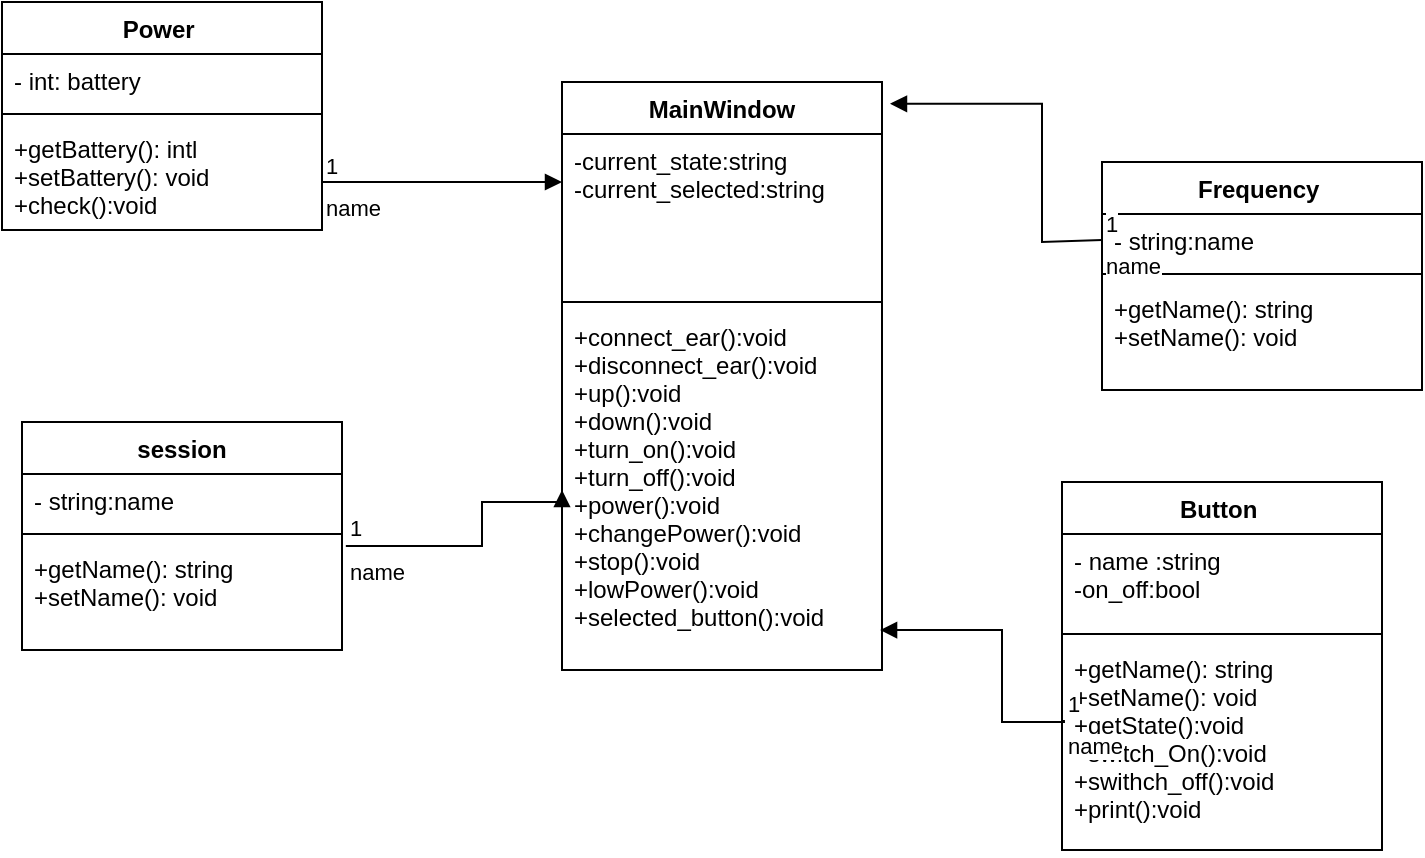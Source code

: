 <mxfile version="20.6.0" type="device"><diagram id="RFpYzn9wWUsA2i25RaSV" name="Page-1"><mxGraphModel dx="758" dy="538" grid="1" gridSize="10" guides="1" tooltips="1" connect="1" arrows="1" fold="1" page="1" pageScale="1" pageWidth="850" pageHeight="1100" math="0" shadow="0"><root><mxCell id="0"/><mxCell id="1" parent="0"/><mxCell id="W70Lftt9EqUzZMUe0WNX-5" value="Power " style="swimlane;fontStyle=1;align=center;verticalAlign=top;childLayout=stackLayout;horizontal=1;startSize=26;horizontalStack=0;resizeParent=1;resizeParentMax=0;resizeLast=0;collapsible=1;marginBottom=0;" vertex="1" parent="1"><mxGeometry x="50" y="60" width="160" height="114" as="geometry"/></mxCell><mxCell id="W70Lftt9EqUzZMUe0WNX-6" value="- int: battery " style="text;strokeColor=none;fillColor=none;align=left;verticalAlign=top;spacingLeft=4;spacingRight=4;overflow=hidden;rotatable=0;points=[[0,0.5],[1,0.5]];portConstraint=eastwest;" vertex="1" parent="W70Lftt9EqUzZMUe0WNX-5"><mxGeometry y="26" width="160" height="26" as="geometry"/></mxCell><mxCell id="W70Lftt9EqUzZMUe0WNX-7" value="" style="line;strokeWidth=1;fillColor=none;align=left;verticalAlign=middle;spacingTop=-1;spacingLeft=3;spacingRight=3;rotatable=0;labelPosition=right;points=[];portConstraint=eastwest;strokeColor=inherit;" vertex="1" parent="W70Lftt9EqUzZMUe0WNX-5"><mxGeometry y="52" width="160" height="8" as="geometry"/></mxCell><mxCell id="W70Lftt9EqUzZMUe0WNX-8" value="+getBattery(): intl&#10;+setBattery(): void &#10;+check():void" style="text;strokeColor=none;fillColor=none;align=left;verticalAlign=top;spacingLeft=4;spacingRight=4;overflow=hidden;rotatable=0;points=[[0,0.5],[1,0.5]];portConstraint=eastwest;" vertex="1" parent="W70Lftt9EqUzZMUe0WNX-5"><mxGeometry y="60" width="160" height="54" as="geometry"/></mxCell><mxCell id="W70Lftt9EqUzZMUe0WNX-9" value="session" style="swimlane;fontStyle=1;align=center;verticalAlign=top;childLayout=stackLayout;horizontal=1;startSize=26;horizontalStack=0;resizeParent=1;resizeParentMax=0;resizeLast=0;collapsible=1;marginBottom=0;" vertex="1" parent="1"><mxGeometry x="60" y="270" width="160" height="114" as="geometry"/></mxCell><mxCell id="W70Lftt9EqUzZMUe0WNX-10" value="- string:name " style="text;strokeColor=none;fillColor=none;align=left;verticalAlign=top;spacingLeft=4;spacingRight=4;overflow=hidden;rotatable=0;points=[[0,0.5],[1,0.5]];portConstraint=eastwest;" vertex="1" parent="W70Lftt9EqUzZMUe0WNX-9"><mxGeometry y="26" width="160" height="26" as="geometry"/></mxCell><mxCell id="W70Lftt9EqUzZMUe0WNX-11" value="" style="line;strokeWidth=1;fillColor=none;align=left;verticalAlign=middle;spacingTop=-1;spacingLeft=3;spacingRight=3;rotatable=0;labelPosition=right;points=[];portConstraint=eastwest;strokeColor=inherit;" vertex="1" parent="W70Lftt9EqUzZMUe0WNX-9"><mxGeometry y="52" width="160" height="8" as="geometry"/></mxCell><mxCell id="W70Lftt9EqUzZMUe0WNX-12" value="+getName(): string&#10;+setName(): void " style="text;strokeColor=none;fillColor=none;align=left;verticalAlign=top;spacingLeft=4;spacingRight=4;overflow=hidden;rotatable=0;points=[[0,0.5],[1,0.5]];portConstraint=eastwest;" vertex="1" parent="W70Lftt9EqUzZMUe0WNX-9"><mxGeometry y="60" width="160" height="54" as="geometry"/></mxCell><mxCell id="W70Lftt9EqUzZMUe0WNX-13" value="Frequency " style="swimlane;fontStyle=1;align=center;verticalAlign=top;childLayout=stackLayout;horizontal=1;startSize=26;horizontalStack=0;resizeParent=1;resizeParentMax=0;resizeLast=0;collapsible=1;marginBottom=0;" vertex="1" parent="1"><mxGeometry x="600" y="140" width="160" height="114" as="geometry"/></mxCell><mxCell id="W70Lftt9EqUzZMUe0WNX-14" value="- string:name " style="text;strokeColor=none;fillColor=none;align=left;verticalAlign=top;spacingLeft=4;spacingRight=4;overflow=hidden;rotatable=0;points=[[0,0.5],[1,0.5]];portConstraint=eastwest;" vertex="1" parent="W70Lftt9EqUzZMUe0WNX-13"><mxGeometry y="26" width="160" height="26" as="geometry"/></mxCell><mxCell id="W70Lftt9EqUzZMUe0WNX-15" value="" style="line;strokeWidth=1;fillColor=none;align=left;verticalAlign=middle;spacingTop=-1;spacingLeft=3;spacingRight=3;rotatable=0;labelPosition=right;points=[];portConstraint=eastwest;strokeColor=inherit;" vertex="1" parent="W70Lftt9EqUzZMUe0WNX-13"><mxGeometry y="52" width="160" height="8" as="geometry"/></mxCell><mxCell id="W70Lftt9EqUzZMUe0WNX-16" value="+getName(): string&#10;+setName(): void " style="text;strokeColor=none;fillColor=none;align=left;verticalAlign=top;spacingLeft=4;spacingRight=4;overflow=hidden;rotatable=0;points=[[0,0.5],[1,0.5]];portConstraint=eastwest;" vertex="1" parent="W70Lftt9EqUzZMUe0WNX-13"><mxGeometry y="60" width="160" height="54" as="geometry"/></mxCell><mxCell id="W70Lftt9EqUzZMUe0WNX-17" value="MainWindow" style="swimlane;fontStyle=1;align=center;verticalAlign=top;childLayout=stackLayout;horizontal=1;startSize=26;horizontalStack=0;resizeParent=1;resizeParentMax=0;resizeLast=0;collapsible=1;marginBottom=0;" vertex="1" parent="1"><mxGeometry x="330" y="100" width="160" height="294" as="geometry"/></mxCell><mxCell id="W70Lftt9EqUzZMUe0WNX-18" value="-current_state:string&#10;-current_selected:string " style="text;strokeColor=none;fillColor=none;align=left;verticalAlign=top;spacingLeft=4;spacingRight=4;overflow=hidden;rotatable=0;points=[[0,0.5],[1,0.5]];portConstraint=eastwest;" vertex="1" parent="W70Lftt9EqUzZMUe0WNX-17"><mxGeometry y="26" width="160" height="80" as="geometry"/></mxCell><mxCell id="W70Lftt9EqUzZMUe0WNX-19" value="" style="line;strokeWidth=1;fillColor=none;align=left;verticalAlign=middle;spacingTop=-1;spacingLeft=3;spacingRight=3;rotatable=0;labelPosition=right;points=[];portConstraint=eastwest;strokeColor=inherit;" vertex="1" parent="W70Lftt9EqUzZMUe0WNX-17"><mxGeometry y="106" width="160" height="8" as="geometry"/></mxCell><mxCell id="W70Lftt9EqUzZMUe0WNX-20" value="+connect_ear():void&#10;+disconnect_ear():void&#10;+up():void&#10;+down():void&#10;+turn_on():void&#10;+turn_off():void&#10;+power():void&#10;+changePower():void&#10;+stop():void&#10;+lowPower():void&#10;+selected_button():void" style="text;strokeColor=none;fillColor=none;align=left;verticalAlign=top;spacingLeft=4;spacingRight=4;overflow=hidden;rotatable=0;points=[[0,0.5],[1,0.5]];portConstraint=eastwest;" vertex="1" parent="W70Lftt9EqUzZMUe0WNX-17"><mxGeometry y="114" width="160" height="180" as="geometry"/></mxCell><mxCell id="W70Lftt9EqUzZMUe0WNX-21" value="Button " style="swimlane;fontStyle=1;align=center;verticalAlign=top;childLayout=stackLayout;horizontal=1;startSize=26;horizontalStack=0;resizeParent=1;resizeParentMax=0;resizeLast=0;collapsible=1;marginBottom=0;" vertex="1" parent="1"><mxGeometry x="580" y="300" width="160" height="184" as="geometry"/></mxCell><mxCell id="W70Lftt9EqUzZMUe0WNX-22" value="- name :string&#10;-on_off:bool" style="text;strokeColor=none;fillColor=none;align=left;verticalAlign=top;spacingLeft=4;spacingRight=4;overflow=hidden;rotatable=0;points=[[0,0.5],[1,0.5]];portConstraint=eastwest;" vertex="1" parent="W70Lftt9EqUzZMUe0WNX-21"><mxGeometry y="26" width="160" height="46" as="geometry"/></mxCell><mxCell id="W70Lftt9EqUzZMUe0WNX-23" value="" style="line;strokeWidth=1;fillColor=none;align=left;verticalAlign=middle;spacingTop=-1;spacingLeft=3;spacingRight=3;rotatable=0;labelPosition=right;points=[];portConstraint=eastwest;strokeColor=inherit;" vertex="1" parent="W70Lftt9EqUzZMUe0WNX-21"><mxGeometry y="72" width="160" height="8" as="geometry"/></mxCell><mxCell id="W70Lftt9EqUzZMUe0WNX-24" value="+getName(): string&#10;+setName(): void &#10;+getState():void&#10;+switch_On():void&#10;+swithch_off():void&#10;+print():void" style="text;strokeColor=none;fillColor=none;align=left;verticalAlign=top;spacingLeft=4;spacingRight=4;overflow=hidden;rotatable=0;points=[[0,0.5],[1,0.5]];portConstraint=eastwest;" vertex="1" parent="W70Lftt9EqUzZMUe0WNX-21"><mxGeometry y="80" width="160" height="104" as="geometry"/></mxCell><mxCell id="W70Lftt9EqUzZMUe0WNX-25" value="name" style="endArrow=block;endFill=1;html=1;edgeStyle=orthogonalEdgeStyle;align=left;verticalAlign=top;rounded=0;exitX=1.012;exitY=0.037;exitDx=0;exitDy=0;exitPerimeter=0;entryX=0;entryY=0.5;entryDx=0;entryDy=0;" edge="1" parent="1" source="W70Lftt9EqUzZMUe0WNX-12" target="W70Lftt9EqUzZMUe0WNX-20"><mxGeometry x="-1" relative="1" as="geometry"><mxPoint x="210" y="450" as="sourcePoint"/><mxPoint x="320" y="310" as="targetPoint"/><Array as="points"><mxPoint x="290" y="332"/><mxPoint x="290" y="310"/><mxPoint x="330" y="310"/></Array></mxGeometry></mxCell><mxCell id="W70Lftt9EqUzZMUe0WNX-26" value="1" style="edgeLabel;resizable=0;html=1;align=left;verticalAlign=bottom;" connectable="0" vertex="1" parent="W70Lftt9EqUzZMUe0WNX-25"><mxGeometry x="-1" relative="1" as="geometry"/></mxCell><mxCell id="W70Lftt9EqUzZMUe0WNX-27" value="name" style="endArrow=block;endFill=1;html=1;edgeStyle=orthogonalEdgeStyle;align=left;verticalAlign=top;rounded=0;" edge="1" parent="1"><mxGeometry x="-1" relative="1" as="geometry"><mxPoint x="210" y="150" as="sourcePoint"/><mxPoint x="330" y="150" as="targetPoint"/></mxGeometry></mxCell><mxCell id="W70Lftt9EqUzZMUe0WNX-28" value="1" style="edgeLabel;resizable=0;html=1;align=left;verticalAlign=bottom;" connectable="0" vertex="1" parent="W70Lftt9EqUzZMUe0WNX-27"><mxGeometry x="-1" relative="1" as="geometry"/></mxCell><mxCell id="W70Lftt9EqUzZMUe0WNX-29" value="name" style="endArrow=block;endFill=1;html=1;edgeStyle=orthogonalEdgeStyle;align=left;verticalAlign=top;rounded=0;entryX=0.994;entryY=0.889;entryDx=0;entryDy=0;entryPerimeter=0;exitX=0.006;exitY=0.375;exitDx=0;exitDy=0;exitPerimeter=0;" edge="1" parent="1" source="W70Lftt9EqUzZMUe0WNX-24" target="W70Lftt9EqUzZMUe0WNX-20"><mxGeometry x="-1" relative="1" as="geometry"><mxPoint x="570" y="420" as="sourcePoint"/><mxPoint x="490" y="510" as="targetPoint"/><Array as="points"><mxPoint x="581" y="420"/><mxPoint x="550" y="420"/><mxPoint x="550" y="374"/></Array></mxGeometry></mxCell><mxCell id="W70Lftt9EqUzZMUe0WNX-30" value="1" style="edgeLabel;resizable=0;html=1;align=left;verticalAlign=bottom;" connectable="0" vertex="1" parent="W70Lftt9EqUzZMUe0WNX-29"><mxGeometry x="-1" relative="1" as="geometry"/></mxCell><mxCell id="W70Lftt9EqUzZMUe0WNX-31" value="name" style="endArrow=block;endFill=1;html=1;edgeStyle=orthogonalEdgeStyle;align=left;verticalAlign=top;rounded=0;exitX=0;exitY=0.5;exitDx=0;exitDy=0;entryX=1.025;entryY=0.037;entryDx=0;entryDy=0;entryPerimeter=0;" edge="1" parent="1" source="W70Lftt9EqUzZMUe0WNX-14" target="W70Lftt9EqUzZMUe0WNX-17"><mxGeometry x="-1" relative="1" as="geometry"><mxPoint x="590" y="180" as="sourcePoint"/><mxPoint x="500" y="110" as="targetPoint"/><Array as="points"><mxPoint x="600" y="180"/><mxPoint x="570" y="180"/><mxPoint x="570" y="111"/></Array></mxGeometry></mxCell><mxCell id="W70Lftt9EqUzZMUe0WNX-32" value="1" style="edgeLabel;resizable=0;html=1;align=left;verticalAlign=bottom;" connectable="0" vertex="1" parent="W70Lftt9EqUzZMUe0WNX-31"><mxGeometry x="-1" relative="1" as="geometry"/></mxCell></root></mxGraphModel></diagram></mxfile>